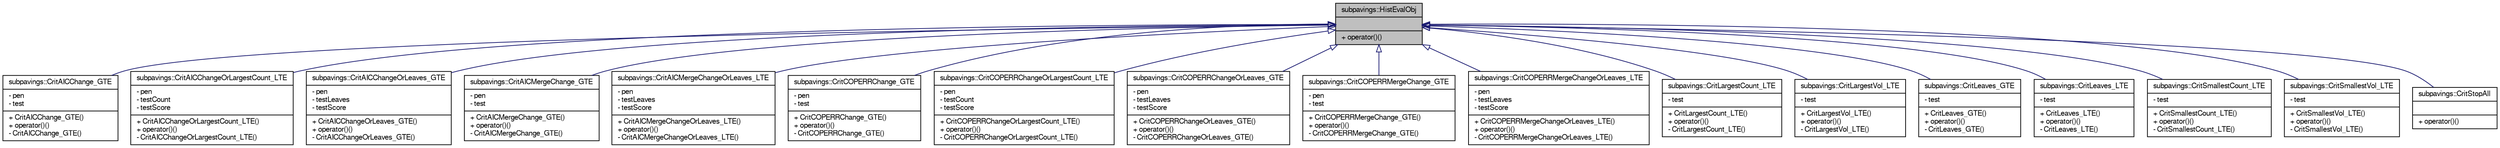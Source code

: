 digraph G
{
  edge [fontname="FreeSans",fontsize="10",labelfontname="FreeSans",labelfontsize="10"];
  node [fontname="FreeSans",fontsize="10",shape=record];
  Node1 [label="{subpavings::HistEvalObj\n||+ operator()()\l}",height=0.2,width=0.4,color="black", fillcolor="grey75", style="filled" fontcolor="black"];
  Node1 -> Node2 [dir="back",color="midnightblue",fontsize="10",style="solid",arrowtail="onormal",fontname="FreeSans"];
  Node2 [label="{subpavings::CritAICChange_GTE\n|- pen\l- test\l|+ CritAICChange_GTE()\l+ operator()()\l- CritAICChange_GTE()\l}",height=0.2,width=0.4,color="black", fillcolor="white", style="filled",URL="$classsubpavings_1_1CritAICChange__GTE.shtml",tooltip="Class for testing the change in AIC score from splitting."];
  Node1 -> Node3 [dir="back",color="midnightblue",fontsize="10",style="solid",arrowtail="onormal",fontname="FreeSans"];
  Node3 [label="{subpavings::CritAICChangeOrLargestCount_LTE\n|- pen\l- testCount\l- testScore\l|+ CritAICChangeOrLargestCount_LTE()\l+ operator()()\l- CritAICChangeOrLargestCount_LTE()\l}",height=0.2,width=0.4,color="black", fillcolor="white", style="filled",URL="$classsubpavings_1_1CritAICChangeOrLargestCount__LTE.shtml",tooltip="Class for testing change in AIC or largest count from splitting."];
  Node1 -> Node4 [dir="back",color="midnightblue",fontsize="10",style="solid",arrowtail="onormal",fontname="FreeSans"];
  Node4 [label="{subpavings::CritAICChangeOrLeaves_GTE\n|- pen\l- testLeaves\l- testScore\l|+ CritAICChangeOrLeaves_GTE()\l+ operator()()\l- CritAICChangeOrLeaves_GTE()\l}",height=0.2,width=0.4,color="black", fillcolor="white", style="filled",URL="$classsubpavings_1_1CritAICChangeOrLeaves__GTE.shtml",tooltip="Class for testing change in AIC or number leaves from splitting."];
  Node1 -> Node5 [dir="back",color="midnightblue",fontsize="10",style="solid",arrowtail="onormal",fontname="FreeSans"];
  Node5 [label="{subpavings::CritAICMergeChange_GTE\n|- pen\l- test\l|+ CritAICMergeChange_GTE()\l+ operator()()\l- CritAICMergeChange_GTE()\l}",height=0.2,width=0.4,color="black", fillcolor="white", style="filled",URL="$classsubpavings_1_1CritAICMergeChange__GTE.shtml",tooltip="Class for testing the change in AIC score from merging."];
  Node1 -> Node6 [dir="back",color="midnightblue",fontsize="10",style="solid",arrowtail="onormal",fontname="FreeSans"];
  Node6 [label="{subpavings::CritAICMergeChangeOrLeaves_LTE\n|- pen\l- testLeaves\l- testScore\l|+ CritAICMergeChangeOrLeaves_LTE()\l+ operator()()\l- CritAICMergeChangeOrLeaves_LTE()\l}",height=0.2,width=0.4,color="black", fillcolor="white", style="filled",URL="$classsubpavings_1_1CritAICMergeChangeOrLeaves__LTE.shtml",tooltip="Class for testing change in AIC or number leaves from merging."];
  Node1 -> Node7 [dir="back",color="midnightblue",fontsize="10",style="solid",arrowtail="onormal",fontname="FreeSans"];
  Node7 [label="{subpavings::CritCOPERRChange_GTE\n|- pen\l- test\l|+ CritCOPERRChange_GTE()\l+ operator()()\l- CritCOPERRChange_GTE()\l}",height=0.2,width=0.4,color="black", fillcolor="white", style="filled",URL="$classsubpavings_1_1CritCOPERRChange__GTE.shtml",tooltip="Class for testing the change in COPERR score from splitting."];
  Node1 -> Node8 [dir="back",color="midnightblue",fontsize="10",style="solid",arrowtail="onormal",fontname="FreeSans"];
  Node8 [label="{subpavings::CritCOPERRChangeOrLargestCount_LTE\n|- pen\l- testCount\l- testScore\l|+ CritCOPERRChangeOrLargestCount_LTE()\l+ operator()()\l- CritCOPERRChangeOrLargestCount_LTE()\l}",height=0.2,width=0.4,color="black", fillcolor="white", style="filled",URL="$classsubpavings_1_1CritCOPERRChangeOrLargestCount__LTE.shtml",tooltip="Class for testing change in COPERR or largest count from splitting."];
  Node1 -> Node9 [dir="back",color="midnightblue",fontsize="10",style="solid",arrowtail="onormal",fontname="FreeSans"];
  Node9 [label="{subpavings::CritCOPERRChangeOrLeaves_GTE\n|- pen\l- testLeaves\l- testScore\l|+ CritCOPERRChangeOrLeaves_GTE()\l+ operator()()\l- CritCOPERRChangeOrLeaves_GTE()\l}",height=0.2,width=0.4,color="black", fillcolor="white", style="filled",URL="$classsubpavings_1_1CritCOPERRChangeOrLeaves__GTE.shtml",tooltip="Class for testing change in COPERR or number leaves from splitting."];
  Node1 -> Node10 [dir="back",color="midnightblue",fontsize="10",style="solid",arrowtail="onormal",fontname="FreeSans"];
  Node10 [label="{subpavings::CritCOPERRMergeChange_GTE\n|- pen\l- test\l|+ CritCOPERRMergeChange_GTE()\l+ operator()()\l- CritCOPERRMergeChange_GTE()\l}",height=0.2,width=0.4,color="black", fillcolor="white", style="filled",URL="$classsubpavings_1_1CritCOPERRMergeChange__GTE.shtml",tooltip="Class for testing the change in COPERR score from merging."];
  Node1 -> Node11 [dir="back",color="midnightblue",fontsize="10",style="solid",arrowtail="onormal",fontname="FreeSans"];
  Node11 [label="{subpavings::CritCOPERRMergeChangeOrLeaves_LTE\n|- pen\l- testLeaves\l- testScore\l|+ CritCOPERRMergeChangeOrLeaves_LTE()\l+ operator()()\l- CritCOPERRMergeChangeOrLeaves_LTE()\l}",height=0.2,width=0.4,color="black", fillcolor="white", style="filled",URL="$classsubpavings_1_1CritCOPERRMergeChangeOrLeaves__LTE.shtml",tooltip="Class for testing change in COPERR or number leaves from merging."];
  Node1 -> Node12 [dir="back",color="midnightblue",fontsize="10",style="solid",arrowtail="onormal",fontname="FreeSans"];
  Node12 [label="{subpavings::CritLargestCount_LTE\n|- test\l|+ CritLargestCount_LTE()\l+ operator()()\l- CritLargestCount_LTE()\l}",height=0.2,width=0.4,color="black", fillcolor="white", style="filled",URL="$classsubpavings_1_1CritLargestCount__LTE.shtml",tooltip="Class for testing the count of the node with the largest count in histogram&#39;s subpaving."];
  Node1 -> Node13 [dir="back",color="midnightblue",fontsize="10",style="solid",arrowtail="onormal",fontname="FreeSans"];
  Node13 [label="{subpavings::CritLargestVol_LTE\n|- test\l|+ CritLargestVol_LTE()\l+ operator()()\l- CritLargestVol_LTE()\l}",height=0.2,width=0.4,color="black", fillcolor="white", style="filled",URL="$classsubpavings_1_1CritLargestVol__LTE.shtml",tooltip="Class for testing the volume of the box with the largest volume in the histogram&#39;s subpaving..."];
  Node1 -> Node14 [dir="back",color="midnightblue",fontsize="10",style="solid",arrowtail="onormal",fontname="FreeSans"];
  Node14 [label="{subpavings::CritLeaves_GTE\n|- test\l|+ CritLeaves_GTE()\l+ operator()()\l- CritLeaves_GTE()\l}",height=0.2,width=0.4,color="black", fillcolor="white", style="filled",URL="$classsubpavings_1_1CritLeaves__GTE.shtml",tooltip="Class for testing the number of bins of a histogram."];
  Node1 -> Node15 [dir="back",color="midnightblue",fontsize="10",style="solid",arrowtail="onormal",fontname="FreeSans"];
  Node15 [label="{subpavings::CritLeaves_LTE\n|- test\l|+ CritLeaves_LTE()\l+ operator()()\l- CritLeaves_LTE()\l}",height=0.2,width=0.4,color="black", fillcolor="white", style="filled",URL="$classsubpavings_1_1CritLeaves__LTE.shtml",tooltip="Class for testing the number of bins of a histogram."];
  Node1 -> Node16 [dir="back",color="midnightblue",fontsize="10",style="solid",arrowtail="onormal",fontname="FreeSans"];
  Node16 [label="{subpavings::CritSmallestCount_LTE\n|- test\l|+ CritSmallestCount_LTE()\l+ operator()()\l- CritSmallestCount_LTE()\l}",height=0.2,width=0.4,color="black", fillcolor="white", style="filled",URL="$classsubpavings_1_1CritSmallestCount__LTE.shtml",tooltip="Class for testing the count of the node with the smallest count in histogram&#39;s subpaving."];
  Node1 -> Node17 [dir="back",color="midnightblue",fontsize="10",style="solid",arrowtail="onormal",fontname="FreeSans"];
  Node17 [label="{subpavings::CritSmallestVol_LTE\n|- test\l|+ CritSmallestVol_LTE()\l+ operator()()\l- CritSmallestVol_LTE()\l}",height=0.2,width=0.4,color="black", fillcolor="white", style="filled",URL="$classsubpavings_1_1CritSmallestVol__LTE.shtml",tooltip="Class for testing the volume of the box with the smallest volume in the histogram&#39;s subpaving..."];
  Node1 -> Node18 [dir="back",color="midnightblue",fontsize="10",style="solid",arrowtail="onormal",fontname="FreeSans"];
  Node18 [label="{subpavings::CritStopAll\n||+ operator()()\l}",height=0.2,width=0.4,color="black", fillcolor="white", style="filled",URL="$classsubpavings_1_1CritStopAll.shtml",tooltip="Class to bale out of priority queue splitting."];
}

